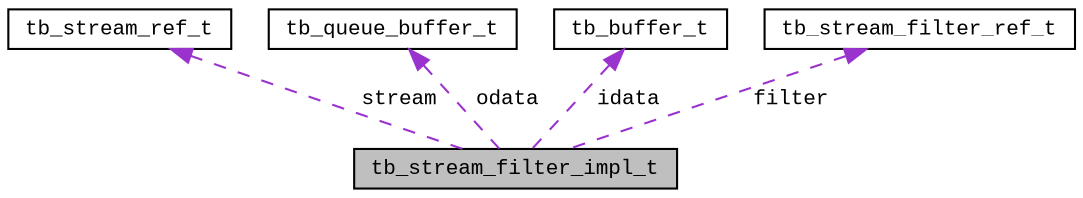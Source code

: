 digraph "tb_stream_filter_impl_t"
{
  edge [fontname="CourierNew",fontsize="10",labelfontname="CourierNew",labelfontsize="10"];
  node [fontname="CourierNew",fontsize="10",shape=record];
  Node1 [label="tb_stream_filter_impl_t",height=0.2,width=0.4,color="black", fillcolor="grey75", style="filled" fontcolor="black"];
  Node2 -> Node1 [dir="back",color="darkorchid3",fontsize="10",style="dashed",label=" stream" ,fontname="CourierNew"];
  Node2 [label="tb_stream_ref_t",height=0.2,width=0.4,color="black", fillcolor="white", style="filled",URL="$d6/dda/structtb__stream__ref__t.html",tooltip="the stream ref type "];
  Node3 -> Node1 [dir="back",color="darkorchid3",fontsize="10",style="dashed",label=" odata" ,fontname="CourierNew"];
  Node3 [label="tb_queue_buffer_t",height=0.2,width=0.4,color="black", fillcolor="white", style="filled",URL="$dc/dbe/structtb__queue__buffer__t.html"];
  Node4 -> Node1 [dir="back",color="darkorchid3",fontsize="10",style="dashed",label=" idata" ,fontname="CourierNew"];
  Node4 [label="tb_buffer_t",height=0.2,width=0.4,color="black", fillcolor="white", style="filled",URL="$dc/d24/structtb__buffer__t.html",tooltip="the buffer type "];
  Node5 -> Node1 [dir="back",color="darkorchid3",fontsize="10",style="dashed",label=" filter" ,fontname="CourierNew"];
  Node5 [label="tb_stream_filter_ref_t",height=0.2,width=0.4,color="black", fillcolor="white", style="filled",URL="$d9/de1/structtb__stream__filter__ref__t.html",tooltip="the stream filter ref type "];
}

